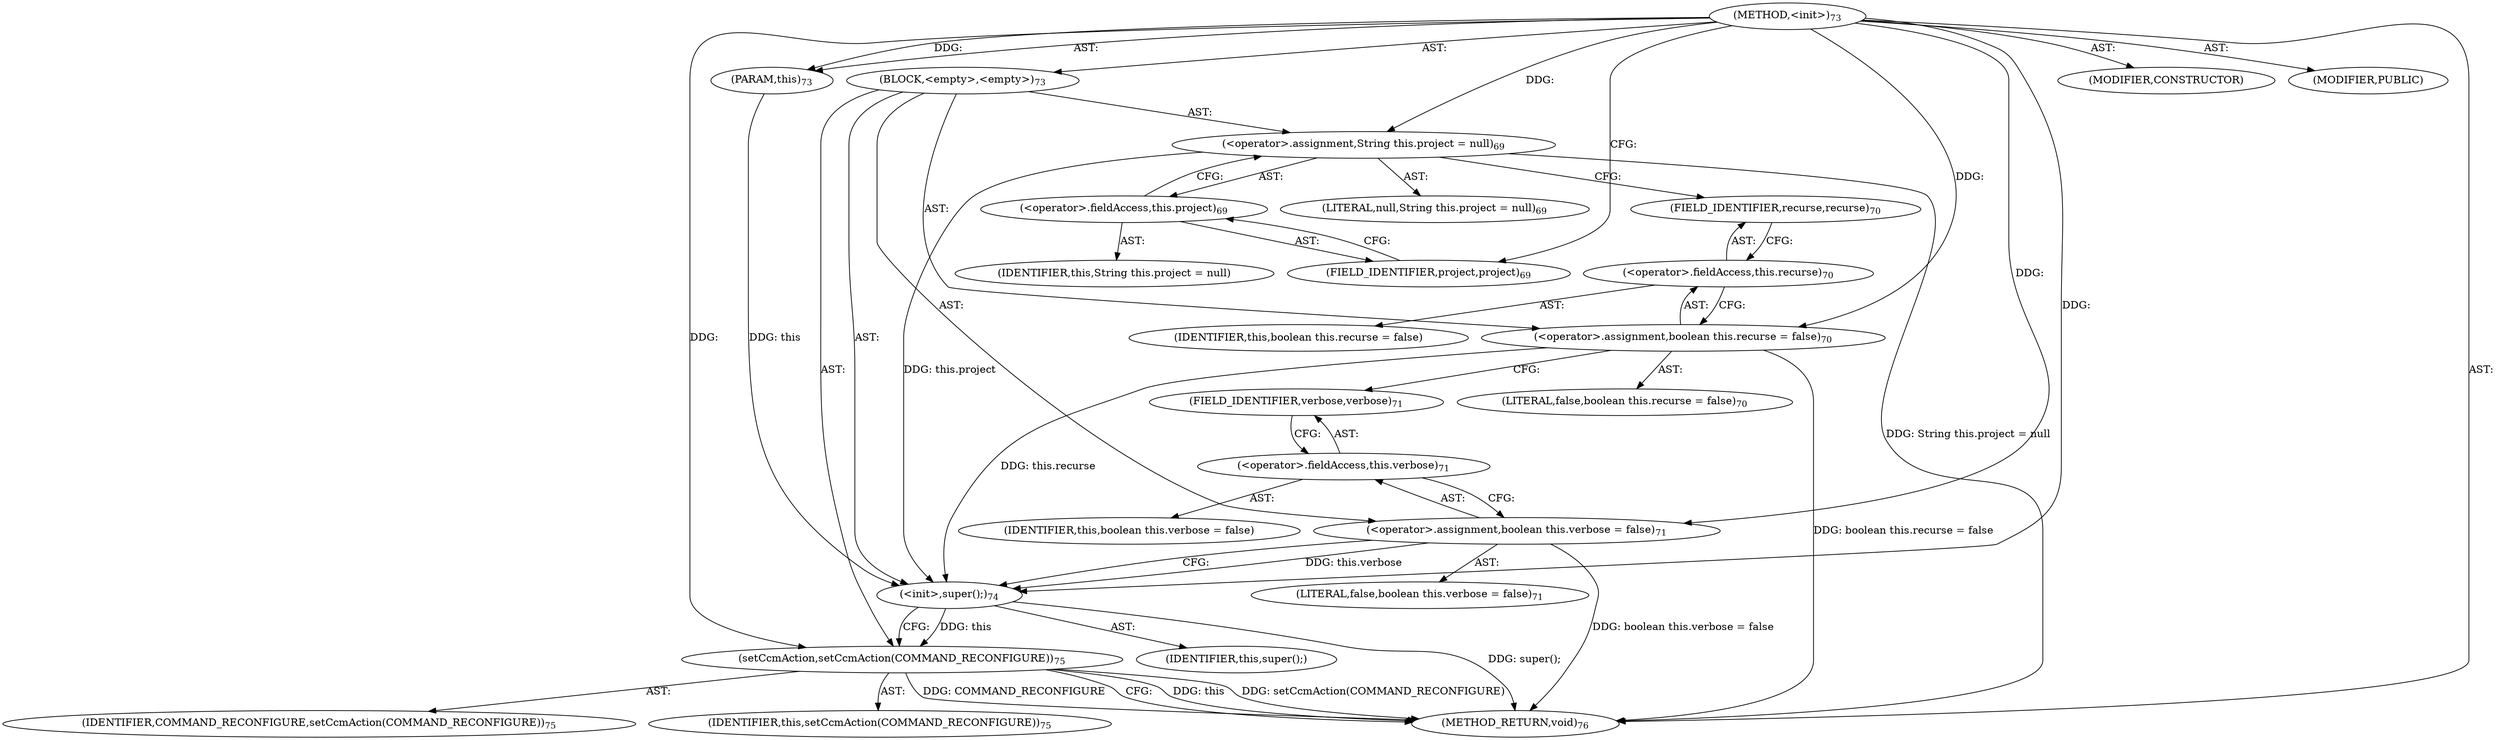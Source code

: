 digraph "&lt;init&gt;" {  
"111669149696" [label = <(METHOD,&lt;init&gt;)<SUB>73</SUB>> ]
"115964116997" [label = <(PARAM,this)<SUB>73</SUB>> ]
"25769803776" [label = <(BLOCK,&lt;empty&gt;,&lt;empty&gt;)<SUB>73</SUB>> ]
"30064771073" [label = <(&lt;operator&gt;.assignment,String this.project = null)<SUB>69</SUB>> ]
"30064771074" [label = <(&lt;operator&gt;.fieldAccess,this.project)<SUB>69</SUB>> ]
"68719476750" [label = <(IDENTIFIER,this,String this.project = null)> ]
"55834574848" [label = <(FIELD_IDENTIFIER,project,project)<SUB>69</SUB>> ]
"90194313216" [label = <(LITERAL,null,String this.project = null)<SUB>69</SUB>> ]
"30064771075" [label = <(&lt;operator&gt;.assignment,boolean this.recurse = false)<SUB>70</SUB>> ]
"30064771076" [label = <(&lt;operator&gt;.fieldAccess,this.recurse)<SUB>70</SUB>> ]
"68719476751" [label = <(IDENTIFIER,this,boolean this.recurse = false)> ]
"55834574849" [label = <(FIELD_IDENTIFIER,recurse,recurse)<SUB>70</SUB>> ]
"90194313217" [label = <(LITERAL,false,boolean this.recurse = false)<SUB>70</SUB>> ]
"30064771077" [label = <(&lt;operator&gt;.assignment,boolean this.verbose = false)<SUB>71</SUB>> ]
"30064771078" [label = <(&lt;operator&gt;.fieldAccess,this.verbose)<SUB>71</SUB>> ]
"68719476752" [label = <(IDENTIFIER,this,boolean this.verbose = false)> ]
"55834574850" [label = <(FIELD_IDENTIFIER,verbose,verbose)<SUB>71</SUB>> ]
"90194313218" [label = <(LITERAL,false,boolean this.verbose = false)<SUB>71</SUB>> ]
"30064771072" [label = <(&lt;init&gt;,super();)<SUB>74</SUB>> ]
"68719476748" [label = <(IDENTIFIER,this,super();)> ]
"30064771079" [label = <(setCcmAction,setCcmAction(COMMAND_RECONFIGURE))<SUB>75</SUB>> ]
"68719476749" [label = <(IDENTIFIER,this,setCcmAction(COMMAND_RECONFIGURE))<SUB>75</SUB>> ]
"68719476753" [label = <(IDENTIFIER,COMMAND_RECONFIGURE,setCcmAction(COMMAND_RECONFIGURE))<SUB>75</SUB>> ]
"133143986179" [label = <(MODIFIER,CONSTRUCTOR)> ]
"133143986180" [label = <(MODIFIER,PUBLIC)> ]
"128849018880" [label = <(METHOD_RETURN,void)<SUB>76</SUB>> ]
  "111669149696" -> "115964116997"  [ label = "AST: "] 
  "111669149696" -> "25769803776"  [ label = "AST: "] 
  "111669149696" -> "133143986179"  [ label = "AST: "] 
  "111669149696" -> "133143986180"  [ label = "AST: "] 
  "111669149696" -> "128849018880"  [ label = "AST: "] 
  "25769803776" -> "30064771073"  [ label = "AST: "] 
  "25769803776" -> "30064771075"  [ label = "AST: "] 
  "25769803776" -> "30064771077"  [ label = "AST: "] 
  "25769803776" -> "30064771072"  [ label = "AST: "] 
  "25769803776" -> "30064771079"  [ label = "AST: "] 
  "30064771073" -> "30064771074"  [ label = "AST: "] 
  "30064771073" -> "90194313216"  [ label = "AST: "] 
  "30064771074" -> "68719476750"  [ label = "AST: "] 
  "30064771074" -> "55834574848"  [ label = "AST: "] 
  "30064771075" -> "30064771076"  [ label = "AST: "] 
  "30064771075" -> "90194313217"  [ label = "AST: "] 
  "30064771076" -> "68719476751"  [ label = "AST: "] 
  "30064771076" -> "55834574849"  [ label = "AST: "] 
  "30064771077" -> "30064771078"  [ label = "AST: "] 
  "30064771077" -> "90194313218"  [ label = "AST: "] 
  "30064771078" -> "68719476752"  [ label = "AST: "] 
  "30064771078" -> "55834574850"  [ label = "AST: "] 
  "30064771072" -> "68719476748"  [ label = "AST: "] 
  "30064771079" -> "68719476749"  [ label = "AST: "] 
  "30064771079" -> "68719476753"  [ label = "AST: "] 
  "30064771073" -> "55834574849"  [ label = "CFG: "] 
  "30064771075" -> "55834574850"  [ label = "CFG: "] 
  "30064771077" -> "30064771072"  [ label = "CFG: "] 
  "30064771072" -> "30064771079"  [ label = "CFG: "] 
  "30064771079" -> "128849018880"  [ label = "CFG: "] 
  "30064771074" -> "30064771073"  [ label = "CFG: "] 
  "30064771076" -> "30064771075"  [ label = "CFG: "] 
  "30064771078" -> "30064771077"  [ label = "CFG: "] 
  "55834574848" -> "30064771074"  [ label = "CFG: "] 
  "55834574849" -> "30064771076"  [ label = "CFG: "] 
  "55834574850" -> "30064771078"  [ label = "CFG: "] 
  "111669149696" -> "55834574848"  [ label = "CFG: "] 
  "30064771073" -> "128849018880"  [ label = "DDG: String this.project = null"] 
  "30064771075" -> "128849018880"  [ label = "DDG: boolean this.recurse = false"] 
  "30064771077" -> "128849018880"  [ label = "DDG: boolean this.verbose = false"] 
  "30064771072" -> "128849018880"  [ label = "DDG: super();"] 
  "30064771079" -> "128849018880"  [ label = "DDG: this"] 
  "30064771079" -> "128849018880"  [ label = "DDG: setCcmAction(COMMAND_RECONFIGURE)"] 
  "30064771079" -> "128849018880"  [ label = "DDG: COMMAND_RECONFIGURE"] 
  "111669149696" -> "115964116997"  [ label = "DDG: "] 
  "111669149696" -> "30064771073"  [ label = "DDG: "] 
  "111669149696" -> "30064771075"  [ label = "DDG: "] 
  "111669149696" -> "30064771077"  [ label = "DDG: "] 
  "115964116997" -> "30064771072"  [ label = "DDG: this"] 
  "30064771073" -> "30064771072"  [ label = "DDG: this.project"] 
  "30064771075" -> "30064771072"  [ label = "DDG: this.recurse"] 
  "30064771077" -> "30064771072"  [ label = "DDG: this.verbose"] 
  "111669149696" -> "30064771072"  [ label = "DDG: "] 
  "30064771072" -> "30064771079"  [ label = "DDG: this"] 
  "111669149696" -> "30064771079"  [ label = "DDG: "] 
}
